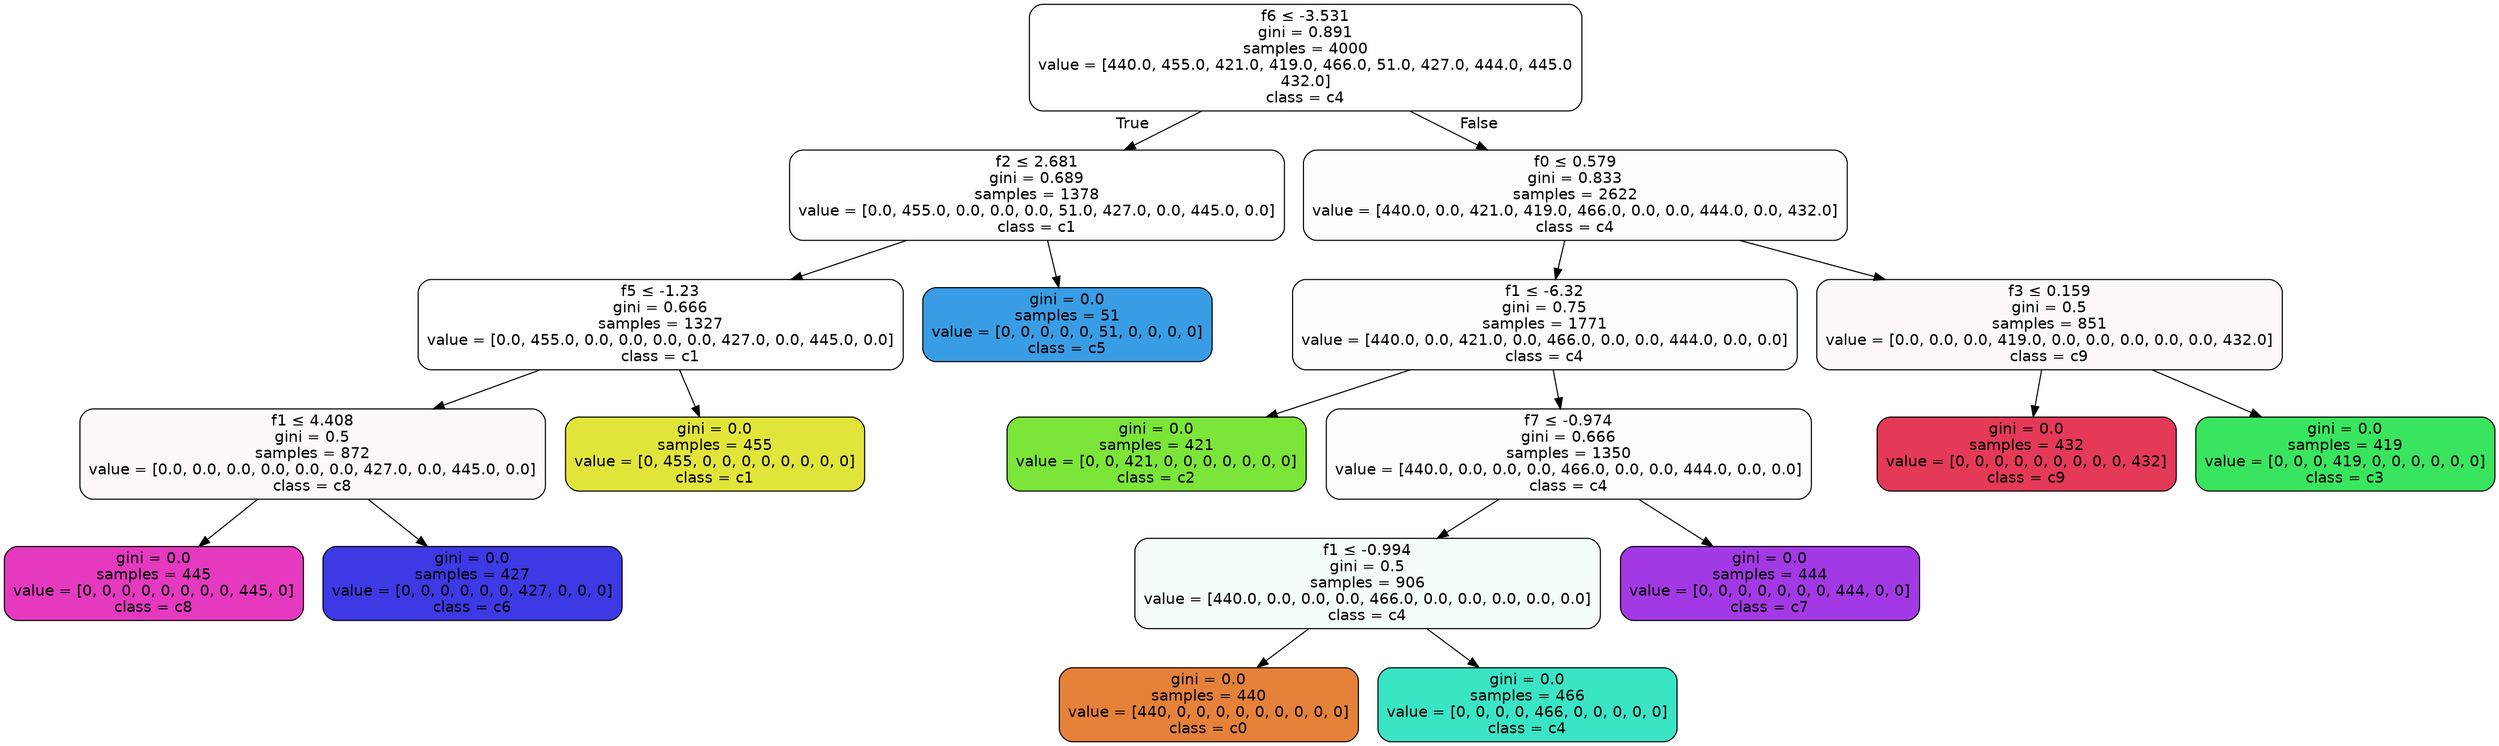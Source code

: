digraph Tree {
node [shape=box, style="filled, rounded", color="black", fontname=helvetica] ;
edge [fontname=helvetica] ;
0 [label=<f6 &le; -3.531<br/>gini = 0.891<br/>samples = 4000<br/>value = [440.0, 455.0, 421.0, 419.0, 466.0, 51.0, 427.0, 444.0, 445.0<br/>432.0]<br/>class = c4>, fillcolor="#39e5c501"] ;
1 [label=<f2 &le; 2.681<br/>gini = 0.689<br/>samples = 1378<br/>value = [0.0, 455.0, 0.0, 0.0, 0.0, 51.0, 427.0, 0.0, 445.0, 0.0]<br/>class = c1>, fillcolor="#e2e53903"] ;
0 -> 1 [labeldistance=2.5, labelangle=45, headlabel="True"] ;
2 [label=<f5 &le; -1.23<br/>gini = 0.666<br/>samples = 1327<br/>value = [0.0, 455.0, 0.0, 0.0, 0.0, 0.0, 427.0, 0.0, 445.0, 0.0]<br/>class = c1>, fillcolor="#e2e53903"] ;
1 -> 2 ;
3 [label=<f1 &le; 4.408<br/>gini = 0.5<br/>samples = 872<br/>value = [0.0, 0.0, 0.0, 0.0, 0.0, 0.0, 427.0, 0.0, 445.0, 0.0]<br/>class = c8>, fillcolor="#e539c00a"] ;
2 -> 3 ;
4 [label=<gini = 0.0<br/>samples = 445<br/>value = [0, 0, 0, 0, 0, 0, 0, 0, 445, 0]<br/>class = c8>, fillcolor="#e539c0ff"] ;
3 -> 4 ;
5 [label=<gini = 0.0<br/>samples = 427<br/>value = [0, 0, 0, 0, 0, 0, 427, 0, 0, 0]<br/>class = c6>, fillcolor="#3c39e5ff"] ;
3 -> 5 ;
6 [label=<gini = 0.0<br/>samples = 455<br/>value = [0, 455, 0, 0, 0, 0, 0, 0, 0, 0]<br/>class = c1>, fillcolor="#e2e539ff"] ;
2 -> 6 ;
7 [label=<gini = 0.0<br/>samples = 51<br/>value = [0, 0, 0, 0, 0, 51, 0, 0, 0, 0]<br/>class = c5>, fillcolor="#399de5ff"] ;
1 -> 7 ;
8 [label=<f0 &le; 0.579<br/>gini = 0.833<br/>samples = 2622<br/>value = [440.0, 0.0, 421.0, 419.0, 466.0, 0.0, 0.0, 444.0, 0.0, 432.0]<br/>class = c4>, fillcolor="#39e5c503"] ;
0 -> 8 [labeldistance=2.5, labelangle=-45, headlabel="False"] ;
9 [label=<f1 &le; -6.32<br/>gini = 0.75<br/>samples = 1771<br/>value = [440.0, 0.0, 421.0, 0.0, 466.0, 0.0, 0.0, 444.0, 0.0, 0.0]<br/>class = c4>, fillcolor="#39e5c504"] ;
8 -> 9 ;
10 [label=<gini = 0.0<br/>samples = 421<br/>value = [0, 0, 421, 0, 0, 0, 0, 0, 0, 0]<br/>class = c2>, fillcolor="#7be539ff"] ;
9 -> 10 ;
11 [label=<f7 &le; -0.974<br/>gini = 0.666<br/>samples = 1350<br/>value = [440.0, 0.0, 0.0, 0.0, 466.0, 0.0, 0.0, 444.0, 0.0, 0.0]<br/>class = c4>, fillcolor="#39e5c506"] ;
9 -> 11 ;
12 [label=<f1 &le; -0.994<br/>gini = 0.5<br/>samples = 906<br/>value = [440.0, 0.0, 0.0, 0.0, 466.0, 0.0, 0.0, 0.0, 0.0, 0.0]<br/>class = c4>, fillcolor="#39e5c50e"] ;
11 -> 12 ;
13 [label=<gini = 0.0<br/>samples = 440<br/>value = [440, 0, 0, 0, 0, 0, 0, 0, 0, 0]<br/>class = c0>, fillcolor="#e58139ff"] ;
12 -> 13 ;
14 [label=<gini = 0.0<br/>samples = 466<br/>value = [0, 0, 0, 0, 466, 0, 0, 0, 0, 0]<br/>class = c4>, fillcolor="#39e5c5ff"] ;
12 -> 14 ;
15 [label=<gini = 0.0<br/>samples = 444<br/>value = [0, 0, 0, 0, 0, 0, 0, 444, 0, 0]<br/>class = c7>, fillcolor="#a339e5ff"] ;
11 -> 15 ;
16 [label=<f3 &le; 0.159<br/>gini = 0.5<br/>samples = 851<br/>value = [0.0, 0.0, 0.0, 419.0, 0.0, 0.0, 0.0, 0.0, 0.0, 432.0]<br/>class = c9>, fillcolor="#e5395808"] ;
8 -> 16 ;
17 [label=<gini = 0.0<br/>samples = 432<br/>value = [0, 0, 0, 0, 0, 0, 0, 0, 0, 432]<br/>class = c9>, fillcolor="#e53958ff"] ;
16 -> 17 ;
18 [label=<gini = 0.0<br/>samples = 419<br/>value = [0, 0, 0, 419, 0, 0, 0, 0, 0, 0]<br/>class = c3>, fillcolor="#39e55eff"] ;
16 -> 18 ;
}
